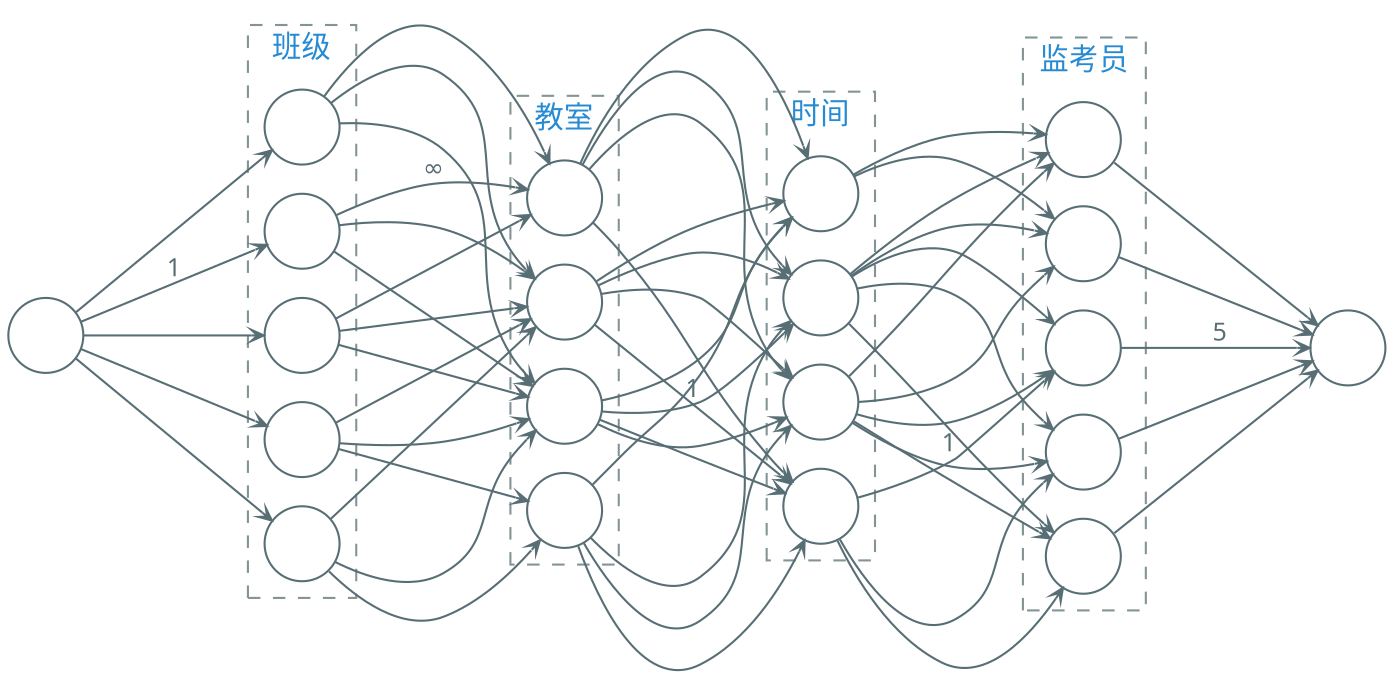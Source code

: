 digraph g {
    bgcolor=transparent
    graph [nodesep=0.2, ranksep=1.1]
    rankdir=LR
    node [shape=circle, color="#586e75", fontcolor="#586e75", fontsize=16, fontname="LXGWWenKai", label=""]
    edge [arrowhead=vee, color="#586e75", fontcolor="#586e75", fontsize=12, fontname="LXGWWenKai", arrowsize=0.6]

    s

    subgraph cluster_1 {
        style="dashed"
        label="班级"
        color="#839496"
        fontname="LXGWWenKai"
        fontcolor="#268bd2"

        11, 12, 13, 14, 15
    }

    s -> 11 [label=1]
    s -> {12, 13, 14, 15}

    subgraph cluster_2 {
        style="dashed"
        label="教室"
        color="#839496"
        fontname="LXGWWenKai"
        fontcolor="#268bd2"

        21, 22, 23, 24
    }

    11 -> 21 [label=∞]
    {12, 13} -> 21
    {11, 12, 13, 14, 15} -> 22
    {11, 12, 13, 14, 15} -> 23
    {14, 15} -> 24

    subgraph cluster_3 {
        style="dashed"
        label="时间"
        color="#839496"
        fontname="LXGWWenKai"
        fontcolor="#268bd2"

        31, 32, 33, 34

    }

    23 -> 31 [label=1]
    {21, 22, 24} -> 31
    {21, 22, 23, 24} -> 32
    {21, 22, 23, 24} -> 33
    {21, 22, 23, 24} -> 34

    subgraph cluster_4 {
        style="dashed"
        label="监考员"
        color="#839496"
        fontname="LXGWWenKai"
        fontcolor="#268bd2"

        41, 42, 43, 44, 45

    }

    31 -> 41 [label=1]
    {32, 33} -> 41
    {31, 32, 33} -> 42
    {31, 32, 33} -> 43
    {32, 33, 34} -> 44
    {32, 33, 34} -> 45

    41 -> t [label=5]

    {42, 43, 44, 45} -> t
}